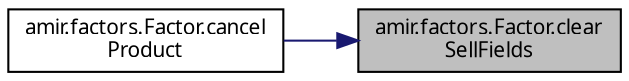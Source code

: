 digraph "amir.factors.Factor.clearSellFields"
{
 // LATEX_PDF_SIZE
  edge [fontname="FreeSans.ttf",fontsize="10",labelfontname="FreeSans.ttf",labelfontsize="10"];
  node [fontname="FreeSans.ttf",fontsize="10",shape=record];
  rankdir="RL";
  Node1 [label="amir.factors.Factor.clear\lSellFields",height=0.2,width=0.4,color="black", fillcolor="grey75", style="filled", fontcolor="black",tooltip=" "];
  Node1 -> Node2 [dir="back",color="midnightblue",fontsize="10",style="solid",fontname="FreeSans.ttf"];
  Node2 [label="amir.factors.Factor.cancel\lProduct",height=0.2,width=0.4,color="black", fillcolor="white", style="filled",URL="$classamir_1_1factors_1_1_factor.html#a601897ecdbc5f2994f1872ca67dbce71",tooltip=" "];
}
